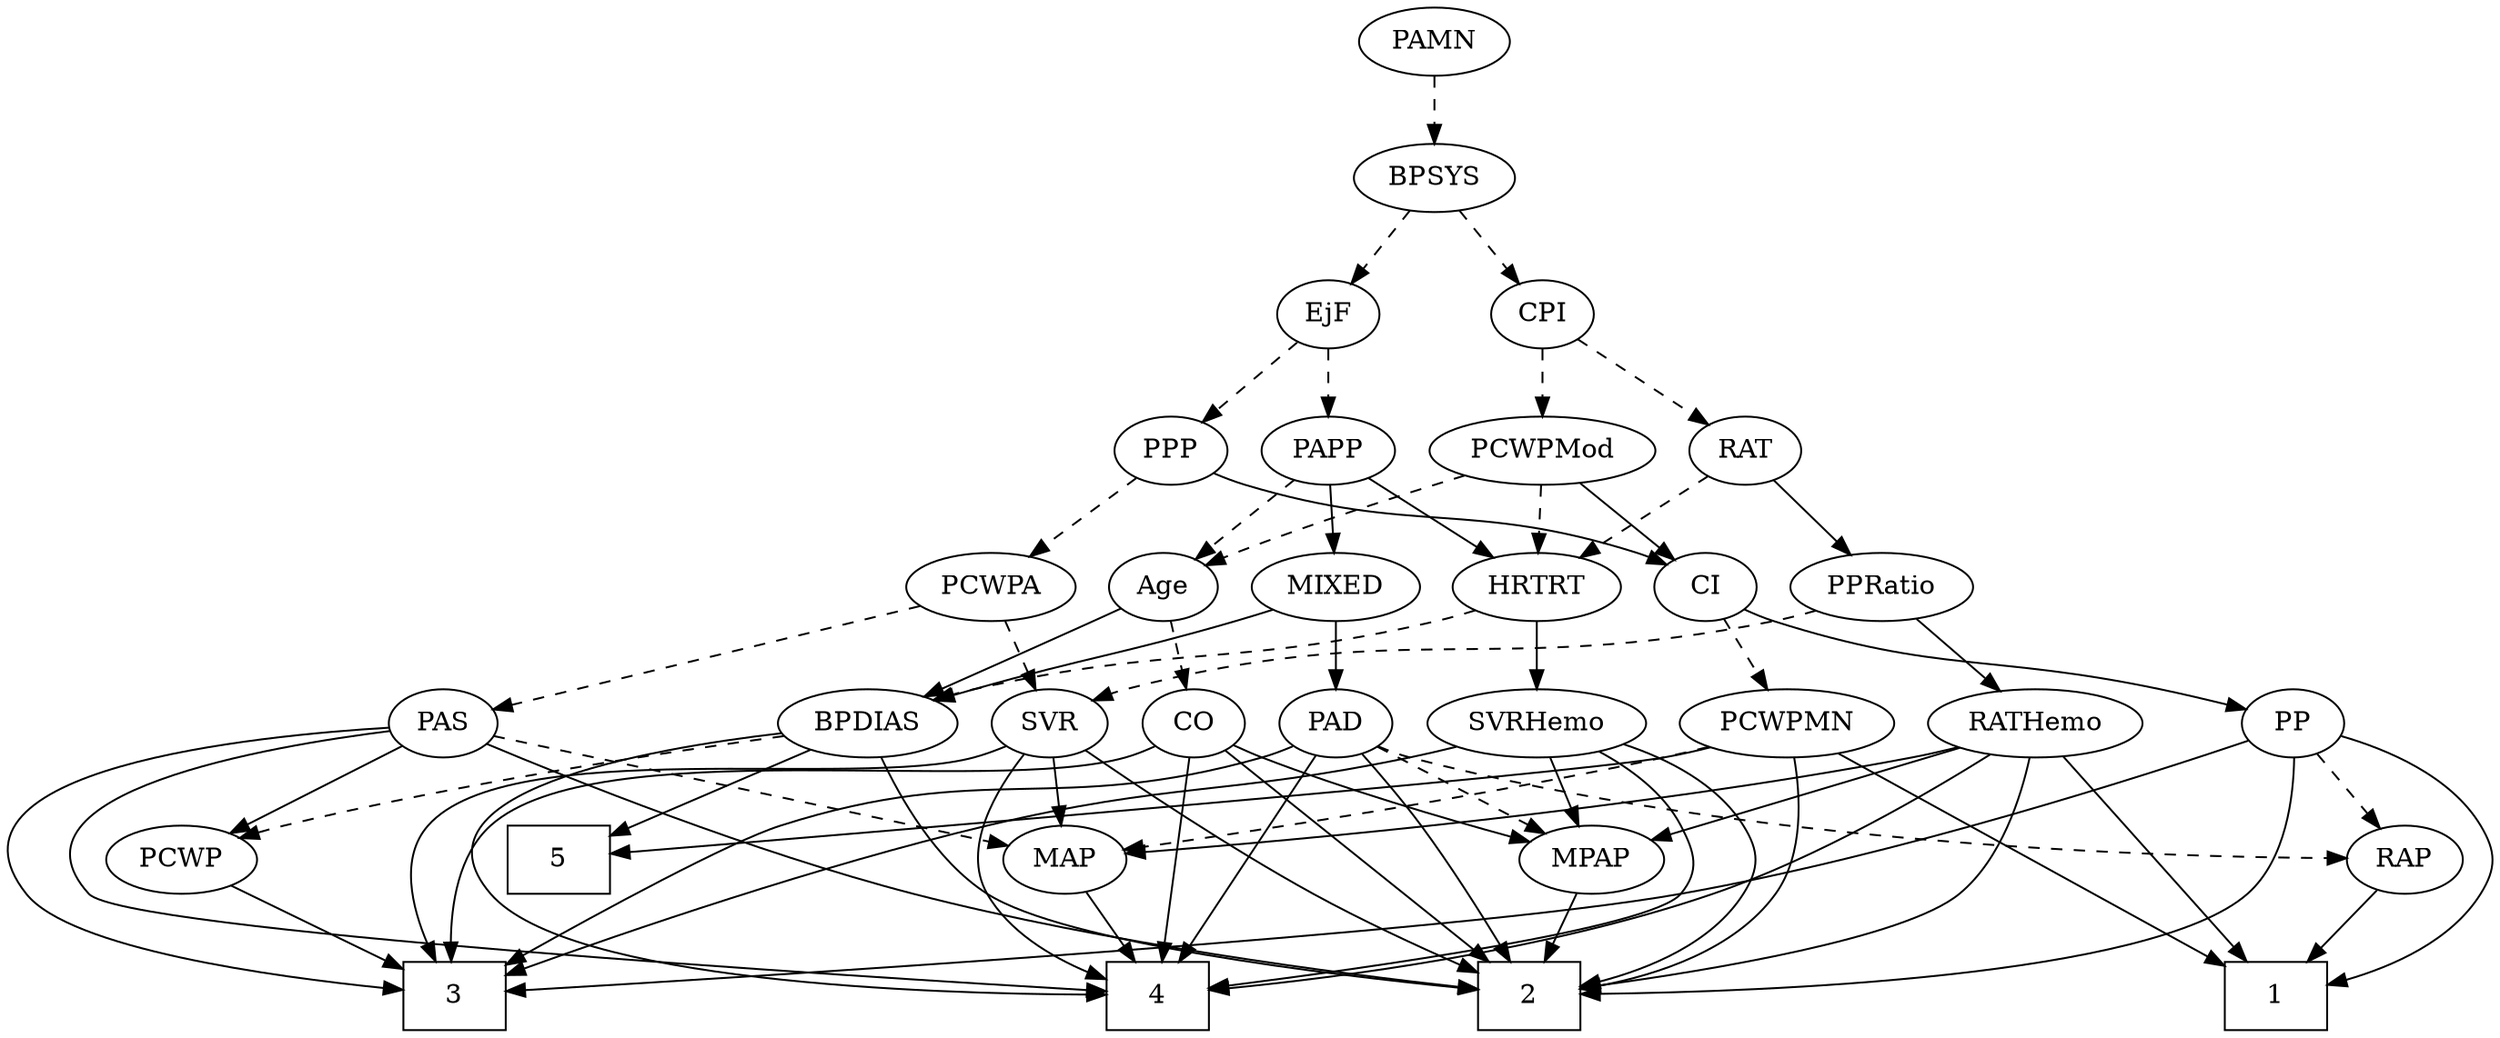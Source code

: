 strict digraph {
	graph [bb="0,0,1286.9,540"];
	node [label="\N"];
	1	[height=0.5,
		pos="1177.7,18",
		shape=box,
		width=0.75];
	2	[height=0.5,
		pos="788.72,18",
		shape=box,
		width=0.75];
	3	[height=0.5,
		pos="225.72,18",
		shape=box,
		width=0.75];
	4	[height=0.5,
		pos="594.72,18",
		shape=box,
		width=0.75];
	5	[height=0.5,
		pos="280.72,90",
		shape=box,
		width=0.75];
	Age	[height=0.5,
		pos="617.72,234",
		width=0.75];
	CO	[height=0.5,
		pos="629.72,162",
		width=0.75];
	Age -> CO	[pos="e,626.76,180.28 620.62,216.05 621.95,208.35 623.54,199.03 625.03,190.36",
		style=dashed];
	BPDIAS	[height=0.5,
		pos="458.72,162",
		width=1.1735];
	Age -> BPDIAS	[pos="e,487.67,175.14 596.45,222.81 591.62,220.54 586.51,218.16 581.72,216 553.47,203.25 521.29,189.4 496.93,179.07",
		style=solid];
	EjF	[height=0.5,
		pos="700.72,378",
		width=0.75];
	PPP	[height=0.5,
		pos="623.72,306",
		width=0.75];
	EjF -> PPP	[pos="e,639.01,320.91 685.14,362.83 674.11,352.81 659.13,339.19 646.73,327.92",
		style=dashed];
	PAPP	[height=0.5,
		pos="700.72,306",
		width=0.88464];
	EjF -> PAPP	[pos="e,700.72,324.1 700.72,359.7 700.72,351.98 700.72,342.71 700.72,334.11",
		style=dashed];
	RAP	[height=0.5,
		pos="1243.7,90",
		width=0.77632];
	RAP -> 1	[pos="e,1193.8,36.04 1229.7,74.155 1221.3,65.264 1210.5,53.742 1200.8,43.529",
		style=solid];
	MIXED	[height=0.5,
		pos="702.72,234",
		width=1.1193];
	PAD	[height=0.5,
		pos="703.72,162",
		width=0.79437];
	MIXED -> PAD	[pos="e,703.47,180.1 702.97,215.7 703.08,207.98 703.21,198.71 703.33,190.11",
		style=solid];
	MIXED -> BPDIAS	[pos="e,490.43,173.99 672.53,222.06 666.34,219.95 659.85,217.82 653.72,216 590.49,197.17 573.06,198.44 509.72,180 506.58,179.09 503.35,\
178.11 500.11,177.09",
		style=solid];
	MPAP	[height=0.5,
		pos="820.72,90",
		width=0.97491];
	MPAP -> 2	[pos="e,796.69,36.447 813.14,72.411 809.5,64.454 805.05,54.722 800.95,45.756",
		style=solid];
	BPSYS	[height=0.5,
		pos="751.72,450",
		width=1.0471];
	BPSYS -> EjF	[pos="e,712.13,394.67 739.89,432.76 733.43,423.89 725.3,412.74 718.13,402.89",
		style=dashed];
	CPI	[height=0.5,
		pos="802.72,378",
		width=0.75];
	BPSYS -> CPI	[pos="e,791.31,394.67 763.55,432.76 770.01,423.89 778.14,412.74 785.31,402.89",
		style=dashed];
	PAD -> 2	[pos="e,778.51,36.056 713.3,144.99 727.88,120.64 755.76,74.065 773.23,44.873",
		style=solid];
	PAD -> 3	[pos="e,252.88,34.515 682.02,150.01 676.79,147.72 671.14,145.54 665.72,144 550.12,111.12 512.33,144.15 397.72,108 370.46,99.403 303.54,\
62.967 261.66,39.463",
		style=solid];
	PAD -> 4	[pos="e,607.93,36.21 691.85,145.53 673.16,121.2 636.72,73.714 614.17,44.34",
		style=solid];
	PAD -> RAP	[pos="e,1215.7,90.896 725.39,149.9 730.62,147.62 736.28,145.47 741.72,144 910.32,98.621 1120.5,91.773 1205.5,90.968",
		style=dashed];
	PAD -> MPAP	[pos="e,798.48,104.31 723.83,148.97 741.93,138.14 768.81,122.06 789.66,109.58",
		style=dashed];
	CO -> 2	[pos="e,769.44,36.218 645.25,147.13 672.31,122.96 728.38,72.886 761.85,42.994",
		style=solid];
	CO -> 3	[pos="e,223.95,36.298 607.6,151.56 600.14,148.72 591.68,145.86 583.72,144 509.96,126.74 301.01,158.7 244.72,108 227.8,92.764 223.91,66.481 \
223.74,46.415",
		style=solid];
	CO -> 4	[pos="e,598.97,36.268 625.57,144.15 619.6,119.94 608.53,75.054 601.41,46.133",
		style=solid];
	CO -> MPAP	[pos="e,791.22,100 650.86,150.53 655.7,148.27 660.85,145.97 665.72,144 704.48,128.28 749.87,113.13 781.47,103.08",
		style=solid];
	PAS	[height=0.5,
		pos="229.72,162",
		width=0.75];
	PAS -> 2	[pos="e,761.4,21.89 251.82,151.38 294.12,133.32 389.8,94.166 473.72,72 572.35,45.949 691.88,29.971 751.35,23.04",
		style=solid];
	PAS -> 3	[pos="e,198.3,20.348 203.05,158.61 149.85,153.25 33.543,138.25 9.7188,108 -39.558,45.443 113.81,26.491 187.97,21.055",
		style=solid];
	PAS -> 4	[pos="e,567.59,20.597 203.14,158.14 140.7,150.45 -6.4842,126.15 42.719,72 60.08,52.892 435.97,28.591 557.31,21.218",
		style=solid];
	MAP	[height=0.5,
		pos="546.72,90",
		width=0.84854];
	PAS -> MAP	[pos="e,518.48,97.235 255.12,155.39 310.63,143.13 442.98,113.91 508.56,99.427",
		style=dashed];
	PCWP	[height=0.5,
		pos="86.719,90",
		width=0.97491];
	PAS -> PCWP	[pos="e,111.27,103.02 208.62,150.67 185.41,139.31 147.78,120.89 120.46,107.52",
		style=solid];
	PAMN	[height=0.5,
		pos="751.72,522",
		width=1.011];
	PAMN -> BPSYS	[pos="e,751.72,468.1 751.72,503.7 751.72,495.98 751.72,486.71 751.72,478.11",
		style=dashed];
	RATHemo	[height=0.5,
		pos="1035.7,162",
		width=1.3721];
	RATHemo -> 1	[pos="e,1160.3,36.425 1052,144.71 1076.8,119.97 1124,72.731 1153,43.733",
		style=solid];
	RATHemo -> 2	[pos="e,815.93,21.991 1036,143.68 1035.4,123.59 1031.1,90.835 1011.7,72 985.51,46.564 882.22,30.354 825.87,23.218",
		style=solid];
	RATHemo -> 4	[pos="e,622.04,20.936 1014.5,145.52 985.77,125.42 932.42,90.699 881.72,72 795.75,40.294 688.02,26.935 632.17,21.824",
		style=solid];
	RATHemo -> MPAP	[pos="e,849.72,100.44 1000.2,149.44 961.4,136.8 899.42,116.62 859.39,103.59",
		style=solid];
	RATHemo -> MAP	[pos="e,577.04,93.023 999.75,149.47 992.51,147.43 984.91,145.49 977.72,144 835.81,114.68 664.03,99.511 587.23,93.771",
		style=solid];
	RAT	[height=0.5,
		pos="899.72,306",
		width=0.75827];
	CPI -> RAT	[pos="e,882.04,319.76 820.51,364.16 835.41,353.41 856.89,337.91 873.72,325.76",
		style=dashed];
	PCWPMod	[height=0.5,
		pos="802.72,306",
		width=1.4443];
	CPI -> PCWPMod	[pos="e,802.72,324.1 802.72,359.7 802.72,351.98 802.72,342.71 802.72,334.11",
		style=dashed];
	PPRatio	[height=0.5,
		pos="970.72,234",
		width=1.1013];
	RAT -> PPRatio	[pos="e,954.54,250.95 914.43,290.5 923.93,281.13 936.51,268.73 947.36,258.03",
		style=solid];
	HRTRT	[height=0.5,
		pos="800.72,234",
		width=1.1013];
	RAT -> HRTRT	[pos="e,821.15,249.45 881.56,292.16 867.01,281.88 846.34,267.25 829.53,255.37",
		style=dashed];
	SVR	[height=0.5,
		pos="546.72,162",
		width=0.77632];
	SVR -> 2	[pos="e,761.67,32.046 565.26,148.34 591.58,130.54 641.52,97.449 685.72,72 707.54,59.44 732.64,46.491 752.61,36.537",
		style=solid];
	SVR -> 3	[pos="e,215.71,36.349 525.63,149.95 520.53,147.66 515.02,145.5 509.72,144 445.53,125.86 255.97,157.91 211.72,108 196.81,91.178 203.05,\
65.194 211.4,45.636",
		style=solid];
	SVR -> 4	[pos="e,567.46,27.229 531.7,146.42 515.1,128.46 492.47,97.22 506.72,72 517.75,52.474 539.18,39.342 558.13,31.035",
		style=solid];
	SVR -> MAP	[pos="e,546.72,108.1 546.72,143.7 546.72,135.98 546.72,126.71 546.72,118.11",
		style=solid];
	PCWPMod -> Age	[pos="e,638.88,245.42 766.21,293.14 735.8,283 691.53,267.61 653.72,252 651.9,251.25 650.04,250.45 648.17,249.63",
		style=dashed];
	CI	[height=0.5,
		pos="885.72,234",
		width=0.75];
	PCWPMod -> CI	[pos="e,869.48,248.7 821.55,289.12 833.4,279.12 848.81,266.13 861.55,255.38",
		style=solid];
	PCWPMod -> HRTRT	[pos="e,801.21,252.1 802.22,287.7 802,279.98 801.74,270.71 801.49,262.11",
		style=dashed];
	PCWPA	[height=0.5,
		pos="530.72,234",
		width=1.1555];
	PCWPA -> PAS	[pos="e,254.9,168.86 495.01,224.7 436.83,211.17 322.32,184.54 264.65,171.12",
		style=dashed];
	PCWPA -> SVR	[pos="e,542.77,180.28 534.59,216.05 536.37,208.26 538.53,198.82 540.53,190.08",
		style=dashed];
	PCWPMN	[height=0.5,
		pos="918.72,162",
		width=1.3902];
	PCWPMN -> 1	[pos="e,1150.6,33.861 944.98,146.6 991.57,121.06 1088.7,67.786 1141.6,38.807",
		style=solid];
	PCWPMN -> 2	[pos="e,815.87,22.019 922.96,143.89 926.69,124.61 929.49,93.19 914.72,72 894.51,43.004 855.16,29.808 825.79,23.842",
		style=solid];
	PCWPMN -> 5	[pos="e,307.88,93.182 882.47,149.39 875.01,147.33 867.16,145.4 859.72,144 806.64,134.02 437.57,103.68 318.01,94",
		style=solid];
	PCWPMN -> MAP	[pos="e,576.28,94.871 882.06,149.74 874.7,147.68 866.99,145.66 859.72,144 762.39,121.81 646.1,104.49 586.41,96.255",
		style=dashed];
	SVRHemo	[height=0.5,
		pos="800.72,162",
		width=1.3902];
	SVRHemo -> 2	[pos="e,816.16,23.845 839.33,150.53 860.56,142.58 885.09,129.29 897.72,108 905.88,94.239 906.21,85.564 897.72,72 882.12,47.072 851.07,\
33.566 826.09,26.441",
		style=solid];
	SVRHemo -> 3	[pos="e,252.85,29.145 764.08,149.65 756.72,147.6 749.01,145.6 741.72,144 638.52,121.33 609.61,132.02 506.72,108 417.53,87.177 315.71,51.972 \
262.51,32.67",
		style=solid];
	SVRHemo -> 4	[pos="e,622.18,22.405 827.48,146.6 841.36,137.55 856.98,124.45 864.72,108 871.53,93.521 874.88,84.355 864.72,72 850.03,54.149 703.2,32.993 \
632.45,23.735",
		style=solid];
	SVRHemo -> MPAP	[pos="e,815.78,108.28 805.56,144.05 807.79,136.26 810.48,126.82 812.98,118.08",
		style=solid];
	BPDIAS -> 2	[pos="e,761.33,21.158 463.06,143.94 469.21,123.47 482.48,89.71 506.72,72 545.19,43.895 683.59,28.201 751.12,22.062",
		style=solid];
	BPDIAS -> 4	[pos="e,567.63,18.78 417.31,158.21 341.81,151.62 194.02,130.96 244.72,72 284.75,25.455 475.45,19.279 557.28,18.811",
		style=solid];
	BPDIAS -> 5	[pos="e,308.03,102.43 428.17,149.42 400.35,138.82 358.18,122.61 321.72,108 320.33,107.44 318.92,106.88 317.5,106.3",
		style=solid];
	BPDIAS -> PCWP	[pos="e,113.94,101.37 418.23,156.62 356.6,149.44 235.83,133.38 135.72,108 131.8,107.01 127.76,105.84 123.75,104.59",
		style=dashed];
	MAP -> 4	[pos="e,582.86,36.292 557.61,73.116 563.37,64.716 570.58,54.196 577.12,44.671",
		style=solid];
	PP	[height=0.5,
		pos="1187.7,162",
		width=0.75];
	PP -> 1	[pos="e,1205.1,24.684 1212.5,154.53 1234.8,147.26 1266.2,133.07 1280.7,108 1288.8,94.166 1289.1,85.659 1280.7,72 1266.4,48.566 1238.1,\
35.054 1214.8,27.545",
		style=solid];
	PP -> 2	[pos="e,815.96,19.093 1188.3,143.72 1188,123.35 1184.1,90.019 1163.7,72 1114.2,28.202 910.97,20.51 826.17,19.225",
		style=solid];
	PP -> 3	[pos="e,252.92,20.579 1164.2,152.87 1111.3,135.01 978.97,92.296 864.72,72 747.69,51.21 381.24,28.224 262.94,21.173",
		style=solid];
	PP -> RAP	[pos="e,1231.2,106.64 1199.9,145.81 1207.2,136.67 1216.6,124.85 1224.9,114.52",
		style=dashed];
	PPP -> PCWPA	[pos="e,550.72,250.05 606.23,291.83 592.91,281.81 574.3,267.81 558.89,256.21",
		style=dashed];
	PPP -> CI	[pos="e,865.14,245.81 644.29,294.19 649.25,291.9 654.59,289.67 659.72,288 741.46,261.44 767.98,278.56 849.72,252 851.64,251.38 853.59,\
250.67 855.55,249.91",
		style=solid];
	PPRatio -> RATHemo	[pos="e,1020.6,179.31 985.47,217.12 993.83,208.12 1004.4,196.68 1013.8,186.65",
		style=solid];
	PPRatio -> SVR	[pos="e,569.82,172.59 941.49,221.66 935.06,219.5 928.22,217.46 921.72,216 778.65,183.76 736.57,213.18 593.72,180 589,178.9 584.11,177.48 \
579.34,175.92",
		style=dashed];
	PCWP -> 3	[pos="e,198.45,32.731 110.93,76.807 132.59,65.901 164.64,49.761 189.37,37.305",
		style=solid];
	CI -> PCWPMN	[pos="e,910.73,179.96 893.54,216.41 897.39,208.25 902.11,198.22 906.43,189.07",
		style=dashed];
	CI -> PP	[pos="e,1162.1,167.74 906.3,222.22 911.26,219.93 916.6,217.69 921.72,216 943.36,208.85 1084.5,182.19 1151.9,169.63",
		style=solid];
	PAPP -> Age	[pos="e,633.77,248.54 683.52,290.5 671.41,280.28 655.04,266.47 641.65,255.18",
		style=dashed];
	PAPP -> MIXED	[pos="e,702.23,252.1 701.21,287.7 701.43,279.98 701.7,270.71 701.94,262.11",
		style=solid];
	PAPP -> HRTRT	[pos="e,780.12,249.42 720,291.5 734.69,281.22 755.16,266.89 771.81,255.23",
		style=solid];
	HRTRT -> SVRHemo	[pos="e,800.72,180.1 800.72,215.7 800.72,207.98 800.72,198.71 800.72,190.11",
		style=solid];
	HRTRT -> BPDIAS	[pos="e,489.76,174.3 771.45,221.85 765.01,219.68 758.19,217.59 751.72,216 646.12,190.07 615.48,205.29 509.72,180 506.35,179.19 502.88,\
178.26 499.42,177.26",
		style=dashed];
}
